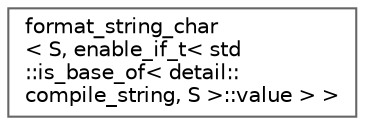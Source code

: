 digraph "类继承关系图"
{
 // LATEX_PDF_SIZE
  bgcolor="transparent";
  edge [fontname=Helvetica,fontsize=10,labelfontname=Helvetica,labelfontsize=10];
  node [fontname=Helvetica,fontsize=10,shape=box,height=0.2,width=0.4];
  rankdir="LR";
  Node0 [id="Node000000",label="format_string_char\l\< S, enable_if_t\< std\l::is_base_of\< detail::\lcompile_string, S \>::value \> \>",height=0.2,width=0.4,color="grey40", fillcolor="white", style="filled",URL="$structdetail_1_1format__string__char_3_01_s_00_01enable__if__t_3_01std_1_1is__base__of_3_01detaif64a1271d10c6d95d71ae7ab6b6cd419.html",tooltip=" "];
}
